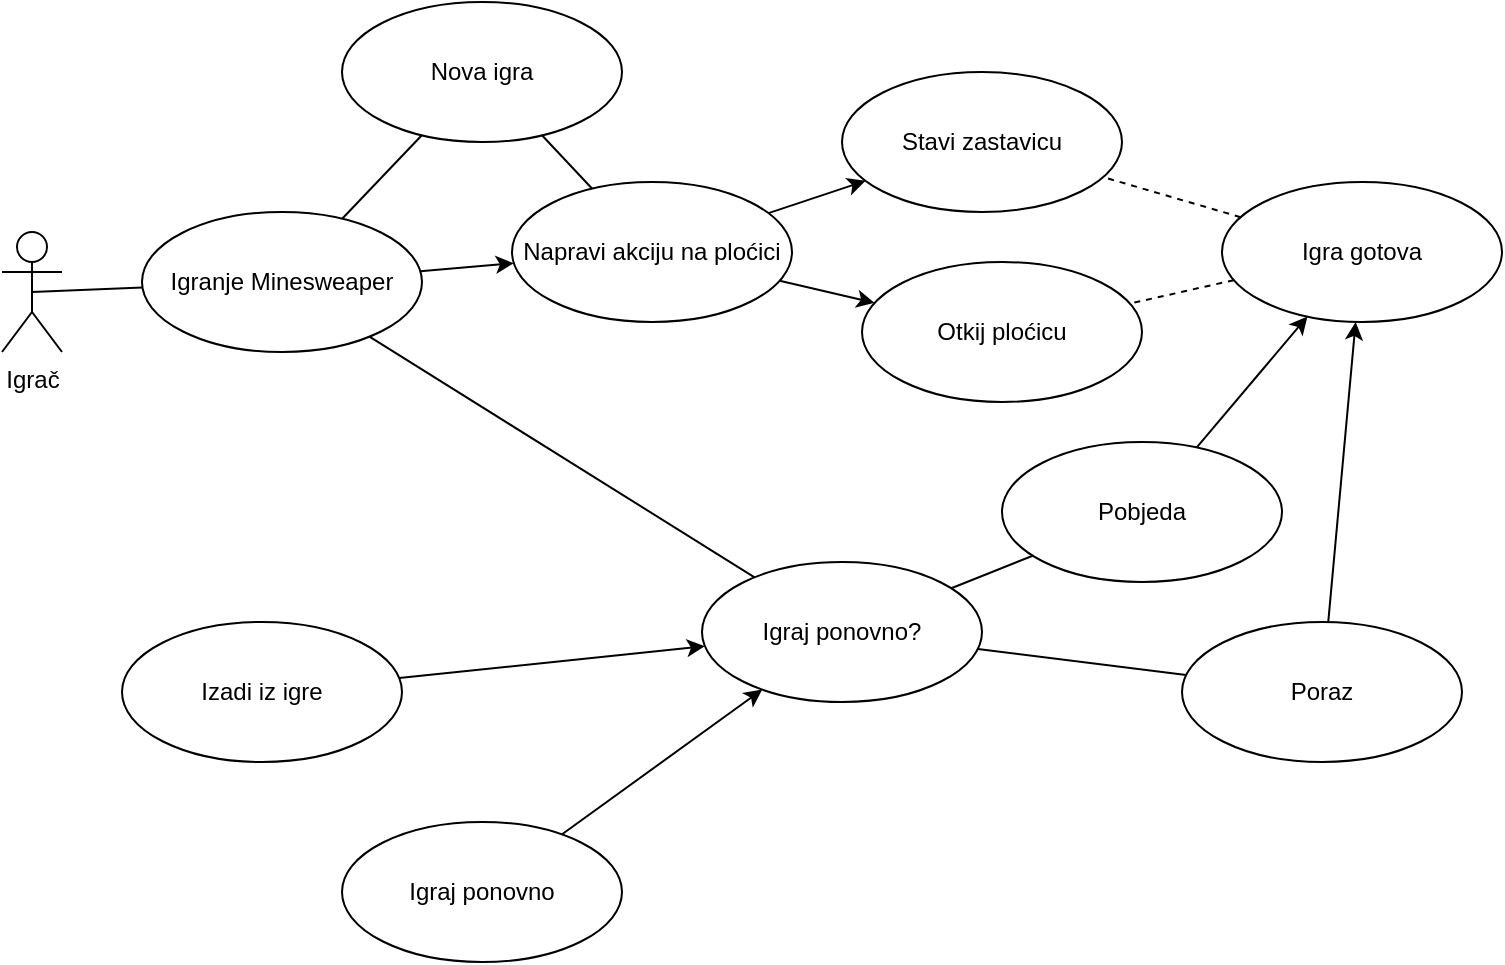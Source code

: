 <mxfile version="14.1.9" type="github">
  <diagram id="YONpodNE3ms4rtZ58HXv" name="Page-1">
    <mxGraphModel dx="1038" dy="509" grid="1" gridSize="10" guides="1" tooltips="1" connect="1" arrows="1" fold="1" page="1" pageScale="1" pageWidth="850" pageHeight="1100" math="0" shadow="0">
      <root>
        <mxCell id="0" />
        <mxCell id="1" parent="0" />
        <mxCell id="4nyOCPpRSjzjvYDvbEU9-5" value="Igrač&lt;br&gt;" style="shape=umlActor;verticalLabelPosition=bottom;verticalAlign=top;html=1;" vertex="1" parent="1">
          <mxGeometry x="100" y="115" width="30" height="60" as="geometry" />
        </mxCell>
        <mxCell id="4nyOCPpRSjzjvYDvbEU9-6" value="Igranje Minesweaper" style="ellipse;whiteSpace=wrap;html=1;" vertex="1" parent="1">
          <mxGeometry x="170" y="105" width="140" height="70" as="geometry" />
        </mxCell>
        <mxCell id="4nyOCPpRSjzjvYDvbEU9-7" value="" style="endArrow=none;html=1;exitX=0.5;exitY=0.5;exitDx=0;exitDy=0;exitPerimeter=0;" edge="1" parent="1" source="4nyOCPpRSjzjvYDvbEU9-5" target="4nyOCPpRSjzjvYDvbEU9-6">
          <mxGeometry width="50" height="50" relative="1" as="geometry">
            <mxPoint x="340" y="330" as="sourcePoint" />
            <mxPoint x="390" y="280" as="targetPoint" />
          </mxGeometry>
        </mxCell>
        <mxCell id="4nyOCPpRSjzjvYDvbEU9-8" value="Napravi akciju na ploćici" style="ellipse;whiteSpace=wrap;html=1;" vertex="1" parent="1">
          <mxGeometry x="355" y="90" width="140" height="70" as="geometry" />
        </mxCell>
        <mxCell id="4nyOCPpRSjzjvYDvbEU9-9" value="Stavi zastavicu" style="ellipse;whiteSpace=wrap;html=1;" vertex="1" parent="1">
          <mxGeometry x="520" y="35" width="140" height="70" as="geometry" />
        </mxCell>
        <mxCell id="4nyOCPpRSjzjvYDvbEU9-10" value="Otkij ploćicu" style="ellipse;whiteSpace=wrap;html=1;" vertex="1" parent="1">
          <mxGeometry x="530" y="130" width="140" height="70" as="geometry" />
        </mxCell>
        <mxCell id="4nyOCPpRSjzjvYDvbEU9-11" value="" style="endArrow=classic;html=1;" edge="1" parent="1" source="4nyOCPpRSjzjvYDvbEU9-8" target="4nyOCPpRSjzjvYDvbEU9-10">
          <mxGeometry width="50" height="50" relative="1" as="geometry">
            <mxPoint x="340" y="290" as="sourcePoint" />
            <mxPoint x="390" y="240" as="targetPoint" />
          </mxGeometry>
        </mxCell>
        <mxCell id="4nyOCPpRSjzjvYDvbEU9-12" value="" style="endArrow=classic;html=1;" edge="1" parent="1" source="4nyOCPpRSjzjvYDvbEU9-8" target="4nyOCPpRSjzjvYDvbEU9-9">
          <mxGeometry width="50" height="50" relative="1" as="geometry">
            <mxPoint x="340" y="290" as="sourcePoint" />
            <mxPoint x="390" y="240" as="targetPoint" />
          </mxGeometry>
        </mxCell>
        <mxCell id="4nyOCPpRSjzjvYDvbEU9-13" value="" style="endArrow=classic;html=1;" edge="1" parent="1" source="4nyOCPpRSjzjvYDvbEU9-6" target="4nyOCPpRSjzjvYDvbEU9-8">
          <mxGeometry width="50" height="50" relative="1" as="geometry">
            <mxPoint x="340" y="290" as="sourcePoint" />
            <mxPoint x="330" y="120" as="targetPoint" />
          </mxGeometry>
        </mxCell>
        <mxCell id="4nyOCPpRSjzjvYDvbEU9-15" value="" style="endArrow=none;html=1;" edge="1" parent="1" source="4nyOCPpRSjzjvYDvbEU9-6" target="4nyOCPpRSjzjvYDvbEU9-16">
          <mxGeometry width="50" height="50" relative="1" as="geometry">
            <mxPoint x="340" y="290" as="sourcePoint" />
            <mxPoint x="417.693" y="257.116" as="targetPoint" />
          </mxGeometry>
        </mxCell>
        <mxCell id="4nyOCPpRSjzjvYDvbEU9-16" value="Igraj ponovno?" style="ellipse;whiteSpace=wrap;html=1;" vertex="1" parent="1">
          <mxGeometry x="450" y="280" width="140" height="70" as="geometry" />
        </mxCell>
        <mxCell id="4nyOCPpRSjzjvYDvbEU9-17" value="Izadi iz igre" style="ellipse;whiteSpace=wrap;html=1;" vertex="1" parent="1">
          <mxGeometry x="160" y="310" width="140" height="70" as="geometry" />
        </mxCell>
        <mxCell id="4nyOCPpRSjzjvYDvbEU9-18" value="" style="endArrow=classic;html=1;" edge="1" parent="1" source="4nyOCPpRSjzjvYDvbEU9-17" target="4nyOCPpRSjzjvYDvbEU9-16">
          <mxGeometry width="50" height="50" relative="1" as="geometry">
            <mxPoint x="340" y="290" as="sourcePoint" />
            <mxPoint x="390" y="240" as="targetPoint" />
          </mxGeometry>
        </mxCell>
        <mxCell id="4nyOCPpRSjzjvYDvbEU9-19" value="Igraj ponovno" style="ellipse;whiteSpace=wrap;html=1;" vertex="1" parent="1">
          <mxGeometry x="270" y="410" width="140" height="70" as="geometry" />
        </mxCell>
        <mxCell id="4nyOCPpRSjzjvYDvbEU9-20" value="" style="endArrow=classic;html=1;" edge="1" parent="1" source="4nyOCPpRSjzjvYDvbEU9-19" target="4nyOCPpRSjzjvYDvbEU9-16">
          <mxGeometry width="50" height="50" relative="1" as="geometry">
            <mxPoint x="340" y="290" as="sourcePoint" />
            <mxPoint x="390" y="240" as="targetPoint" />
          </mxGeometry>
        </mxCell>
        <mxCell id="4nyOCPpRSjzjvYDvbEU9-21" value="Igra gotova" style="ellipse;whiteSpace=wrap;html=1;" vertex="1" parent="1">
          <mxGeometry x="710" y="90" width="140" height="70" as="geometry" />
        </mxCell>
        <mxCell id="4nyOCPpRSjzjvYDvbEU9-22" value="Pobjeda" style="ellipse;whiteSpace=wrap;html=1;" vertex="1" parent="1">
          <mxGeometry x="600" y="220" width="140" height="70" as="geometry" />
        </mxCell>
        <mxCell id="4nyOCPpRSjzjvYDvbEU9-23" value="Poraz" style="ellipse;whiteSpace=wrap;html=1;" vertex="1" parent="1">
          <mxGeometry x="690" y="310" width="140" height="70" as="geometry" />
        </mxCell>
        <mxCell id="4nyOCPpRSjzjvYDvbEU9-24" value="" style="endArrow=classic;html=1;" edge="1" parent="1" source="4nyOCPpRSjzjvYDvbEU9-22" target="4nyOCPpRSjzjvYDvbEU9-21">
          <mxGeometry width="50" height="50" relative="1" as="geometry">
            <mxPoint x="340" y="290" as="sourcePoint" />
            <mxPoint x="390" y="240" as="targetPoint" />
          </mxGeometry>
        </mxCell>
        <mxCell id="4nyOCPpRSjzjvYDvbEU9-25" value="" style="endArrow=classic;html=1;" edge="1" parent="1" source="4nyOCPpRSjzjvYDvbEU9-23" target="4nyOCPpRSjzjvYDvbEU9-21">
          <mxGeometry width="50" height="50" relative="1" as="geometry">
            <mxPoint x="340" y="290" as="sourcePoint" />
            <mxPoint x="390" y="240" as="targetPoint" />
          </mxGeometry>
        </mxCell>
        <mxCell id="4nyOCPpRSjzjvYDvbEU9-26" value="" style="endArrow=none;html=1;" edge="1" parent="1" source="4nyOCPpRSjzjvYDvbEU9-16" target="4nyOCPpRSjzjvYDvbEU9-22">
          <mxGeometry width="50" height="50" relative="1" as="geometry">
            <mxPoint x="300" y="310" as="sourcePoint" />
            <mxPoint x="370" y="284" as="targetPoint" />
          </mxGeometry>
        </mxCell>
        <mxCell id="4nyOCPpRSjzjvYDvbEU9-27" value="" style="endArrow=none;html=1;" edge="1" parent="1" source="4nyOCPpRSjzjvYDvbEU9-23" target="4nyOCPpRSjzjvYDvbEU9-16">
          <mxGeometry width="50" height="50" relative="1" as="geometry">
            <mxPoint x="340" y="290" as="sourcePoint" />
            <mxPoint x="390" y="240" as="targetPoint" />
          </mxGeometry>
        </mxCell>
        <mxCell id="4nyOCPpRSjzjvYDvbEU9-28" value="Nova igra" style="ellipse;whiteSpace=wrap;html=1;" vertex="1" parent="1">
          <mxGeometry x="270" width="140" height="70" as="geometry" />
        </mxCell>
        <mxCell id="4nyOCPpRSjzjvYDvbEU9-29" value="" style="endArrow=none;html=1;" edge="1" parent="1" source="4nyOCPpRSjzjvYDvbEU9-6" target="4nyOCPpRSjzjvYDvbEU9-28">
          <mxGeometry width="50" height="50" relative="1" as="geometry">
            <mxPoint x="340" y="290" as="sourcePoint" />
            <mxPoint x="390" y="240" as="targetPoint" />
          </mxGeometry>
        </mxCell>
        <mxCell id="4nyOCPpRSjzjvYDvbEU9-30" value="" style="endArrow=none;html=1;" edge="1" parent="1" source="4nyOCPpRSjzjvYDvbEU9-28" target="4nyOCPpRSjzjvYDvbEU9-8">
          <mxGeometry width="50" height="50" relative="1" as="geometry">
            <mxPoint x="340" y="290" as="sourcePoint" />
            <mxPoint x="390" y="240" as="targetPoint" />
          </mxGeometry>
        </mxCell>
        <mxCell id="4nyOCPpRSjzjvYDvbEU9-33" value="" style="endArrow=none;dashed=1;html=1;" edge="1" parent="1" source="4nyOCPpRSjzjvYDvbEU9-21" target="4nyOCPpRSjzjvYDvbEU9-9">
          <mxGeometry width="50" height="50" relative="1" as="geometry">
            <mxPoint x="340" y="290" as="sourcePoint" />
            <mxPoint x="390" y="240" as="targetPoint" />
          </mxGeometry>
        </mxCell>
        <mxCell id="4nyOCPpRSjzjvYDvbEU9-34" value="" style="endArrow=none;dashed=1;html=1;" edge="1" parent="1" source="4nyOCPpRSjzjvYDvbEU9-21" target="4nyOCPpRSjzjvYDvbEU9-10">
          <mxGeometry width="50" height="50" relative="1" as="geometry">
            <mxPoint x="340" y="290" as="sourcePoint" />
            <mxPoint x="390" y="240" as="targetPoint" />
          </mxGeometry>
        </mxCell>
      </root>
    </mxGraphModel>
  </diagram>
</mxfile>

